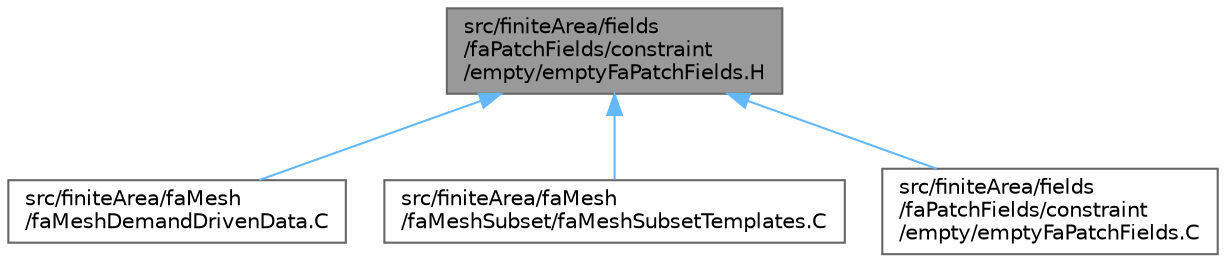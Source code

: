 digraph "src/finiteArea/fields/faPatchFields/constraint/empty/emptyFaPatchFields.H"
{
 // LATEX_PDF_SIZE
  bgcolor="transparent";
  edge [fontname=Helvetica,fontsize=10,labelfontname=Helvetica,labelfontsize=10];
  node [fontname=Helvetica,fontsize=10,shape=box,height=0.2,width=0.4];
  Node1 [id="Node000001",label="src/finiteArea/fields\l/faPatchFields/constraint\l/empty/emptyFaPatchFields.H",height=0.2,width=0.4,color="gray40", fillcolor="grey60", style="filled", fontcolor="black",tooltip=" "];
  Node1 -> Node2 [id="edge1_Node000001_Node000002",dir="back",color="steelblue1",style="solid",tooltip=" "];
  Node2 [id="Node000002",label="src/finiteArea/faMesh\l/faMeshDemandDrivenData.C",height=0.2,width=0.4,color="grey40", fillcolor="white", style="filled",URL="$faMeshDemandDrivenData_8C.html",tooltip=" "];
  Node1 -> Node3 [id="edge2_Node000001_Node000003",dir="back",color="steelblue1",style="solid",tooltip=" "];
  Node3 [id="Node000003",label="src/finiteArea/faMesh\l/faMeshSubset/faMeshSubsetTemplates.C",height=0.2,width=0.4,color="grey40", fillcolor="white", style="filled",URL="$faMeshSubsetTemplates_8C.html",tooltip=" "];
  Node1 -> Node4 [id="edge3_Node000001_Node000004",dir="back",color="steelblue1",style="solid",tooltip=" "];
  Node4 [id="Node000004",label="src/finiteArea/fields\l/faPatchFields/constraint\l/empty/emptyFaPatchFields.C",height=0.2,width=0.4,color="grey40", fillcolor="white", style="filled",URL="$emptyFaPatchFields_8C.html",tooltip=" "];
}
